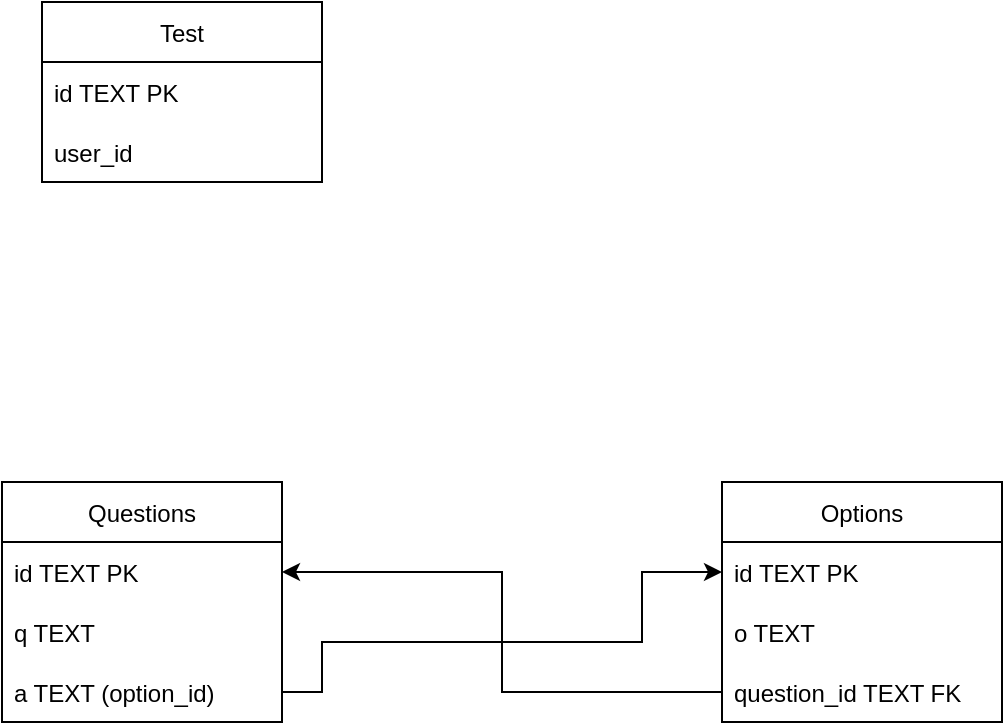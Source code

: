 <mxfile version="16.6.3" type="github">
  <diagram id="R2lEEEUBdFMjLlhIrx00" name="Page-1">
    <mxGraphModel dx="858" dy="533" grid="1" gridSize="10" guides="1" tooltips="1" connect="1" arrows="1" fold="1" page="1" pageScale="1" pageWidth="850" pageHeight="1100" math="0" shadow="0" extFonts="Permanent Marker^https://fonts.googleapis.com/css?family=Permanent+Marker">
      <root>
        <mxCell id="0" />
        <mxCell id="1" parent="0" />
        <mxCell id="fzhBYGgST6QP8ToaHlIU-1" value="Questions" style="swimlane;fontStyle=0;childLayout=stackLayout;horizontal=1;startSize=30;horizontalStack=0;resizeParent=1;resizeParentMax=0;resizeLast=0;collapsible=1;marginBottom=0;" parent="1" vertex="1">
          <mxGeometry x="140" y="320" width="140" height="120" as="geometry" />
        </mxCell>
        <mxCell id="fzhBYGgST6QP8ToaHlIU-2" value="id TEXT PK" style="text;strokeColor=none;fillColor=none;align=left;verticalAlign=middle;spacingLeft=4;spacingRight=4;overflow=hidden;points=[[0,0.5],[1,0.5]];portConstraint=eastwest;rotatable=0;" parent="fzhBYGgST6QP8ToaHlIU-1" vertex="1">
          <mxGeometry y="30" width="140" height="30" as="geometry" />
        </mxCell>
        <mxCell id="fzhBYGgST6QP8ToaHlIU-3" value="q TEXT " style="text;strokeColor=none;fillColor=none;align=left;verticalAlign=middle;spacingLeft=4;spacingRight=4;overflow=hidden;points=[[0,0.5],[1,0.5]];portConstraint=eastwest;rotatable=0;" parent="fzhBYGgST6QP8ToaHlIU-1" vertex="1">
          <mxGeometry y="60" width="140" height="30" as="geometry" />
        </mxCell>
        <mxCell id="fzhBYGgST6QP8ToaHlIU-4" value="a TEXT (option_id)" style="text;strokeColor=none;fillColor=none;align=left;verticalAlign=middle;spacingLeft=4;spacingRight=4;overflow=hidden;points=[[0,0.5],[1,0.5]];portConstraint=eastwest;rotatable=0;" parent="fzhBYGgST6QP8ToaHlIU-1" vertex="1">
          <mxGeometry y="90" width="140" height="30" as="geometry" />
        </mxCell>
        <mxCell id="fzhBYGgST6QP8ToaHlIU-5" value="Options" style="swimlane;fontStyle=0;childLayout=stackLayout;horizontal=1;startSize=30;horizontalStack=0;resizeParent=1;resizeParentMax=0;resizeLast=0;collapsible=1;marginBottom=0;" parent="1" vertex="1">
          <mxGeometry x="500" y="320" width="140" height="120" as="geometry" />
        </mxCell>
        <mxCell id="fzhBYGgST6QP8ToaHlIU-6" value="id TEXT PK" style="text;strokeColor=none;fillColor=none;align=left;verticalAlign=middle;spacingLeft=4;spacingRight=4;overflow=hidden;points=[[0,0.5],[1,0.5]];portConstraint=eastwest;rotatable=0;" parent="fzhBYGgST6QP8ToaHlIU-5" vertex="1">
          <mxGeometry y="30" width="140" height="30" as="geometry" />
        </mxCell>
        <mxCell id="fzhBYGgST6QP8ToaHlIU-10" value="o TEXT" style="text;strokeColor=none;fillColor=none;align=left;verticalAlign=middle;spacingLeft=4;spacingRight=4;overflow=hidden;points=[[0,0.5],[1,0.5]];portConstraint=eastwest;rotatable=0;" parent="fzhBYGgST6QP8ToaHlIU-5" vertex="1">
          <mxGeometry y="60" width="140" height="30" as="geometry" />
        </mxCell>
        <mxCell id="fzhBYGgST6QP8ToaHlIU-7" value="question_id TEXT FK" style="text;strokeColor=none;fillColor=none;align=left;verticalAlign=middle;spacingLeft=4;spacingRight=4;overflow=hidden;points=[[0,0.5],[1,0.5]];portConstraint=eastwest;rotatable=0;" parent="fzhBYGgST6QP8ToaHlIU-5" vertex="1">
          <mxGeometry y="90" width="140" height="30" as="geometry" />
        </mxCell>
        <mxCell id="fzhBYGgST6QP8ToaHlIU-12" style="edgeStyle=orthogonalEdgeStyle;rounded=0;orthogonalLoop=1;jettySize=auto;html=1;entryX=1;entryY=0.5;entryDx=0;entryDy=0;" parent="1" source="fzhBYGgST6QP8ToaHlIU-7" target="fzhBYGgST6QP8ToaHlIU-2" edge="1">
          <mxGeometry relative="1" as="geometry" />
        </mxCell>
        <mxCell id="fzhBYGgST6QP8ToaHlIU-13" style="edgeStyle=orthogonalEdgeStyle;rounded=0;orthogonalLoop=1;jettySize=auto;html=1;exitX=1;exitY=0.5;exitDx=0;exitDy=0;entryX=0;entryY=0.5;entryDx=0;entryDy=0;" parent="1" source="fzhBYGgST6QP8ToaHlIU-4" target="fzhBYGgST6QP8ToaHlIU-6" edge="1">
          <mxGeometry relative="1" as="geometry">
            <Array as="points">
              <mxPoint x="300" y="425" />
              <mxPoint x="300" y="400" />
              <mxPoint x="460" y="400" />
              <mxPoint x="460" y="365" />
            </Array>
          </mxGeometry>
        </mxCell>
        <mxCell id="5whVMzCvxxJS515RXcuT-1" value="Test" style="swimlane;fontStyle=0;childLayout=stackLayout;horizontal=1;startSize=30;horizontalStack=0;resizeParent=1;resizeParentMax=0;resizeLast=0;collapsible=1;marginBottom=0;" vertex="1" parent="1">
          <mxGeometry x="160" y="80" width="140" height="90" as="geometry" />
        </mxCell>
        <mxCell id="5whVMzCvxxJS515RXcuT-2" value="id TEXT PK" style="text;strokeColor=none;fillColor=none;align=left;verticalAlign=middle;spacingLeft=4;spacingRight=4;overflow=hidden;points=[[0,0.5],[1,0.5]];portConstraint=eastwest;rotatable=0;" vertex="1" parent="5whVMzCvxxJS515RXcuT-1">
          <mxGeometry y="30" width="140" height="30" as="geometry" />
        </mxCell>
        <mxCell id="5whVMzCvxxJS515RXcuT-3" value="user_id" style="text;strokeColor=none;fillColor=none;align=left;verticalAlign=middle;spacingLeft=4;spacingRight=4;overflow=hidden;points=[[0,0.5],[1,0.5]];portConstraint=eastwest;rotatable=0;" vertex="1" parent="5whVMzCvxxJS515RXcuT-1">
          <mxGeometry y="60" width="140" height="30" as="geometry" />
        </mxCell>
      </root>
    </mxGraphModel>
  </diagram>
</mxfile>
